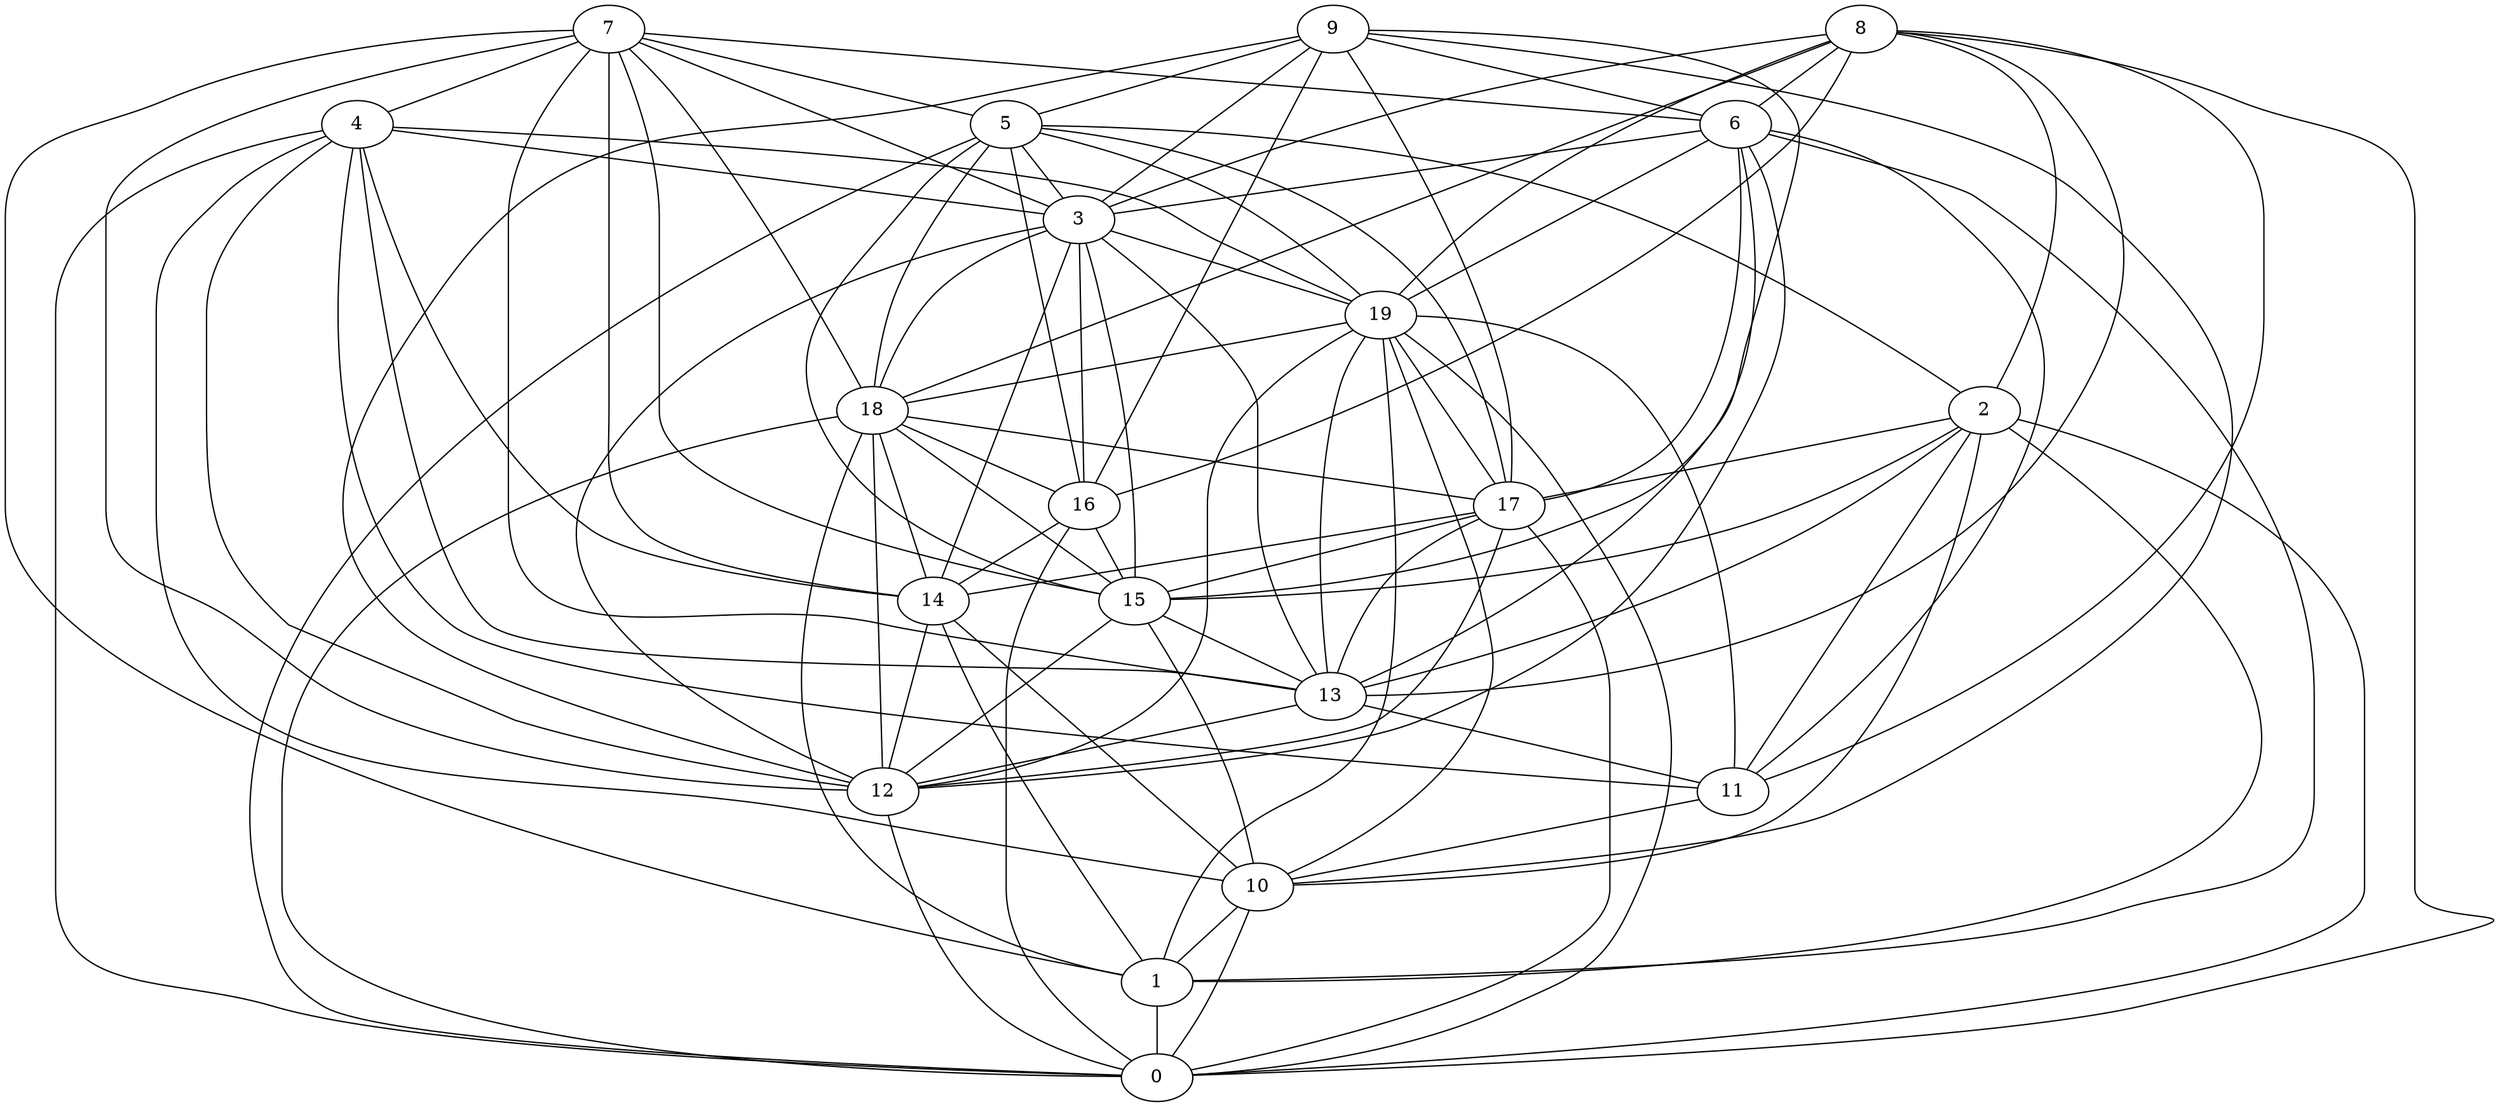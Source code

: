 digraph GG_graph {

subgraph G_graph {
edge [color = black]
"6" -> "1" [dir = none]
"6" -> "19" [dir = none]
"19" -> "10" [dir = none]
"2" -> "11" [dir = none]
"2" -> "17" [dir = none]
"2" -> "0" [dir = none]
"2" -> "15" [dir = none]
"8" -> "3" [dir = none]
"8" -> "16" [dir = none]
"8" -> "2" [dir = none]
"12" -> "0" [dir = none]
"10" -> "1" [dir = none]
"10" -> "0" [dir = none]
"5" -> "15" [dir = none]
"5" -> "17" [dir = none]
"7" -> "5" [dir = none]
"7" -> "14" [dir = none]
"9" -> "5" [dir = none]
"9" -> "15" [dir = none]
"18" -> "0" [dir = none]
"18" -> "15" [dir = none]
"18" -> "14" [dir = none]
"18" -> "17" [dir = none]
"4" -> "0" [dir = none]
"4" -> "10" [dir = none]
"4" -> "3" [dir = none]
"4" -> "19" [dir = none]
"4" -> "11" [dir = none]
"4" -> "13" [dir = none]
"14" -> "1" [dir = none]
"15" -> "13" [dir = none]
"15" -> "12" [dir = none]
"15" -> "10" [dir = none]
"3" -> "14" [dir = none]
"3" -> "16" [dir = none]
"3" -> "15" [dir = none]
"16" -> "15" [dir = none]
"16" -> "0" [dir = none]
"2" -> "1" [dir = none]
"19" -> "12" [dir = none]
"17" -> "14" [dir = none]
"8" -> "6" [dir = none]
"9" -> "12" [dir = none]
"18" -> "12" [dir = none]
"1" -> "0" [dir = none]
"9" -> "3" [dir = none]
"6" -> "17" [dir = none]
"2" -> "13" [dir = none]
"19" -> "17" [dir = none]
"6" -> "13" [dir = none]
"9" -> "16" [dir = none]
"17" -> "12" [dir = none]
"6" -> "11" [dir = none]
"19" -> "11" [dir = none]
"7" -> "18" [dir = none]
"7" -> "12" [dir = none]
"14" -> "12" [dir = none]
"5" -> "19" [dir = none]
"3" -> "12" [dir = none]
"6" -> "12" [dir = none]
"5" -> "3" [dir = none]
"13" -> "12" [dir = none]
"8" -> "11" [dir = none]
"8" -> "0" [dir = none]
"8" -> "13" [dir = none]
"5" -> "18" [dir = none]
"17" -> "13" [dir = none]
"7" -> "13" [dir = none]
"16" -> "14" [dir = none]
"11" -> "10" [dir = none]
"9" -> "10" [dir = none]
"3" -> "18" [dir = none]
"19" -> "18" [dir = none]
"5" -> "2" [dir = none]
"4" -> "14" [dir = none]
"3" -> "19" [dir = none]
"7" -> "6" [dir = none]
"9" -> "6" [dir = none]
"19" -> "0" [dir = none]
"17" -> "15" [dir = none]
"3" -> "13" [dir = none]
"18" -> "16" [dir = none]
"9" -> "17" [dir = none]
"7" -> "4" [dir = none]
"17" -> "0" [dir = none]
"14" -> "10" [dir = none]
"8" -> "18" [dir = none]
"5" -> "0" [dir = none]
"18" -> "1" [dir = none]
"4" -> "12" [dir = none]
"7" -> "3" [dir = none]
"19" -> "13" [dir = none]
"7" -> "1" [dir = none]
"8" -> "19" [dir = none]
"13" -> "11" [dir = none]
"5" -> "16" [dir = none]
"19" -> "1" [dir = none]
"7" -> "15" [dir = none]
"6" -> "3" [dir = none]
"2" -> "10" [dir = none]
}

}
